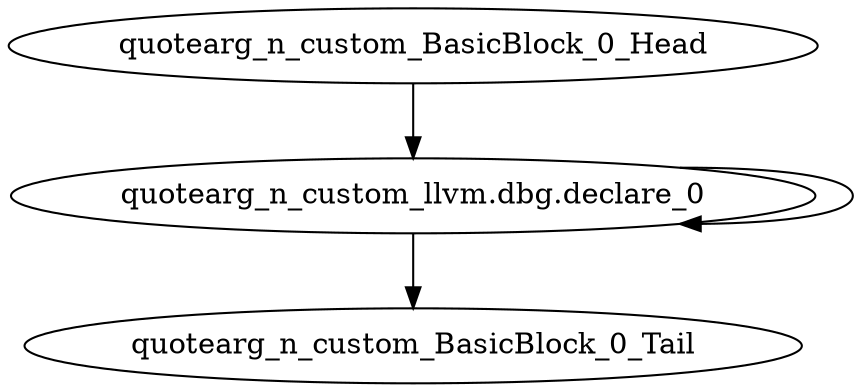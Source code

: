 digraph G {
    "quotearg_n_custom_llvm.dbg.declare_0" -> "quotearg_n_custom_BasicBlock_0_Tail"
    "quotearg_n_custom_llvm.dbg.declare_0" -> "quotearg_n_custom_llvm.dbg.declare_0"
    "quotearg_n_custom_BasicBlock_0_Head" -> "quotearg_n_custom_llvm.dbg.declare_0"
}
